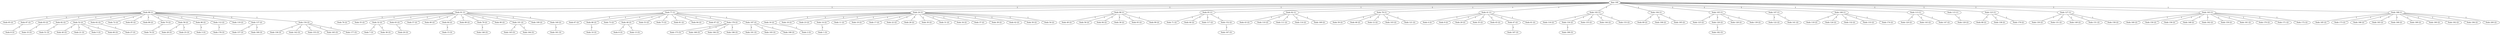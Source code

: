 graph DijkstraBarabasiAlbertInverso_200_100 {
    "100" [label="Raiz 100"];
    "88" [label="Nodo 88 (1)"];
    "91" [label="Nodo 91 (1)"];
    "77" [label="Nodo 77 (1)"];
    "24" [label="Nodo 24 (1)"];
    "98" [label="Nodo 98 (1)"];
    "95" [label="Nodo 95 (1)"];
    "92" [label="Nodo 92 (1)"];
    "78" [label="Nodo 78 (1)"];
    "41" [label="Nodo 41 (1)"];
    "102" [label="Nodo 102 (1)"];
    "104" [label="Nodo 104 (1)"];
    "105" [label="Nodo 105 (1)"];
    "107" [label="Nodo 107 (1)"];
    "108" [label="Nodo 108 (1)"];
    "113" [label="Nodo 113 (1)"];
    "115" [label="Nodo 115 (1)"];
    "123" [label="Nodo 123 (1)"];
    "127" [label="Nodo 127 (1)"];
    "163" [label="Nodo 163 (1)"];
    "188" [label="Nodo 188 (1)"];
    "65" [label="Nodo 65 (2)"];
    "87" [label="Nodo 87 (2)"];
    "83" [label="Nodo 83 (2)"];
    "82" [label="Nodo 82 (2)"];
    "52" [label="Nodo 52 (2)"];
    "62" [label="Nodo 62 (2)"];
    "72" [label="Nodo 72 (2)"];
    "85" [label="Nodo 85 (2)"];
    "86" [label="Nodo 86 (2)"];
    "70" [label="Nodo 70 (2)"];
    "58" [label="Nodo 58 (2)"];
    "96" [label="Nodo 96 (2)"];
    "112" [label="Nodo 112 (2)"];
    "119" [label="Nodo 119 (2)"];
    "137" [label="Nodo 137 (2)"];
    "154" [label="Nodo 154 (2)"];
    "76" [label="Nodo 76 (2)"];
    "55" [label="Nodo 55 (2)"];
    "32" [label="Nodo 32 (2)"];
    "63" [label="Nodo 63 (2)"];
    "57" [label="Nodo 57 (2)"];
    "80" [label="Nodo 80 (2)"];
    "64" [label="Nodo 64 (2)"];
    "89" [label="Nodo 89 (2)"];
    "79" [label="Nodo 79 (2)"];
    "90" [label="Nodo 90 (2)"];
    "101" [label="Nodo 101 (2)"];
    "109" [label="Nodo 109 (2)"];
    "140" [label="Nodo 140 (2)"];
    "67" [label="Nodo 67 (2)"];
    "66" [label="Nodo 66 (2)"];
    "73" [label="Nodo 73 (2)"];
    "48" [label="Nodo 48 (2)"];
    "53" [label="Nodo 53 (2)"];
    "75" [label="Nodo 75 (2)"];
    "81" [label="Nodo 81 (2)"];
    "84" [label="Nodo 84 (2)"];
    "97" [label="Nodo 97 (2)"];
    "178" [label="Nodo 178 (2)"];
    "197" [label="Nodo 197 (2)"];
    "16" [label="Nodo 16 (2)"];
    "18" [label="Nodo 18 (2)"];
    "23" [label="Nodo 23 (2)"];
    "14" [label="Nodo 14 (2)"];
    "11" [label="Nodo 11 (2)"];
    "19" [label="Nodo 19 (2)"];
    "17" [label="Nodo 17 (2)"];
    "22" [label="Nodo 22 (2)"];
    "26" [label="Nodo 26 (2)"];
    "30" [label="Nodo 30 (2)"];
    "31" [label="Nodo 31 (2)"];
    "34" [label="Nodo 34 (2)"];
    "37" [label="Nodo 37 (2)"];
    "39" [label="Nodo 39 (2)"];
    "42" [label="Nodo 42 (2)"];
    "50" [label="Nodo 50 (2)"];
    "54" [label="Nodo 54 (2)"];
    "49" [label="Nodo 49 (2)"];
    "56" [label="Nodo 56 (2)"];
    "94" [label="Nodo 94 (2)"];
    "36" [label="Nodo 36 (2)"];
    "93" [label="Nodo 93 (2)"];
    "99" [label="Nodo 99 (2)"];
    "71" [label="Nodo 71 (2)"];
    "44" [label="Nodo 44 (2)"];
    "117" [label="Nodo 117 (2)"];
    "152" [label="Nodo 152 (2)"];
    "43" [label="Nodo 43 (2)"];
    "110" [label="Nodo 110 (2)"];
    "111" [label="Nodo 111 (2)"];
    "114" [label="Nodo 114 (2)"];
    "169" [label="Nodo 169 (2)"];
    "59" [label="Nodo 59 (2)"];
    "46" [label="Nodo 46 (2)"];
    "12" [label="Nodo 12 (2)"];
    "103" [label="Nodo 103 (2)"];
    "121" [label="Nodo 121 (2)"];
    "4" [label="Nodo 4 (2)"];
    "9" [label="Nodo 9 (2)"];
    "29" [label="Nodo 29 (2)"];
    "35" [label="Nodo 35 (2)"];
    "45" [label="Nodo 45 (2)"];
    "47" [label="Nodo 47 (2)"];
    "61" [label="Nodo 61 (2)"];
    "116" [label="Nodo 116 (2)"];
    "134" [label="Nodo 134 (2)"];
    "135" [label="Nodo 135 (2)"];
    "144" [label="Nodo 144 (2)"];
    "153" [label="Nodo 153 (2)"];
    "69" [label="Nodo 69 (2)"];
    "106" [label="Nodo 106 (2)"];
    "195" [label="Nodo 195 (2)"];
    "125" [label="Nodo 125 (2)"];
    "126" [label="Nodo 126 (2)"];
    "128" [label="Nodo 128 (2)"];
    "139" [label="Nodo 139 (2)"];
    "122" [label="Nodo 122 (2)"];
    "141" [label="Nodo 141 (2)"];
    "118" [label="Nodo 118 (2)"];
    "124" [label="Nodo 124 (2)"];
    "132" [label="Nodo 132 (2)"];
    "133" [label="Nodo 133 (2)"];
    "174" [label="Nodo 174 (2)"];
    "120" [label="Nodo 120 (2)"];
    "143" [label="Nodo 143 (2)"];
    "147" [label="Nodo 147 (2)"];
    "129" [label="Nodo 129 (2)"];
    "68" [label="Nodo 68 (2)"];
    "138" [label="Nodo 138 (2)"];
    "179" [label="Nodo 179 (2)"];
    "130" [label="Nodo 130 (2)"];
    "131" [label="Nodo 131 (2)"];
    "149" [label="Nodo 149 (2)"];
    "151" [label="Nodo 151 (2)"];
    "158" [label="Nodo 158 (2)"];
    "160" [label="Nodo 160 (2)"];
    "150" [label="Nodo 150 (2)"];
    "156" [label="Nodo 156 (2)"];
    "148" [label="Nodo 148 (2)"];
    "162" [label="Nodo 162 (2)"];
    "159" [label="Nodo 159 (2)"];
    "161" [label="Nodo 161 (2)"];
    "170" [label="Nodo 170 (2)"];
    "171" [label="Nodo 171 (2)"];
    "172" [label="Nodo 172 (2)"];
    "185" [label="Nodo 185 (2)"];
    "173" [label="Nodo 173 (2)"];
    "186" [label="Nodo 186 (2)"];
    "183" [label="Nodo 183 (2)"];
    "166" [label="Nodo 166 (2)"];
    "189" [label="Nodo 189 (2)"];
    "190" [label="Nodo 190 (2)"];
    "192" [label="Nodo 192 (2)"];
    "194" [label="Nodo 194 (2)"];
    "200" [label="Nodo 200 (2)"];
    "8" [label="Nodo 8 (3)"];
    "33" [label="Nodo 33 (3)"];
    "51" [label="Nodo 51 (3)"];
    "40" [label="Nodo 40 (3)"];
    "21" [label="Nodo 21 (3)"];
    "5" [label="Nodo 5 (3)"];
    "60" [label="Nodo 60 (3)"];
    "27" [label="Nodo 27 (3)"];
    "74" [label="Nodo 74 (3)"];
    "28" [label="Nodo 28 (3)"];
    "25" [label="Nodo 25 (3)"];
    "3" [label="Nodo 3 (3)"];
    "176" [label="Nodo 176 (3)"];
    "157" [label="Nodo 157 (3)"];
    "180" [label="Nodo 180 (3)"];
    "136" [label="Nodo 136 (3)"];
    "142" [label="Nodo 142 (3)"];
    "155" [label="Nodo 155 (3)"];
    "165" [label="Nodo 165 (3)"];
    "177" [label="Nodo 177 (3)"];
    "7" [label="Nodo 7 (3)"];
    "38" [label="Nodo 38 (3)"];
    "20" [label="Nodo 20 (3)"];
    "15" [label="Nodo 15 (3)"];
    "146" [label="Nodo 146 (3)"];
    "145" [label="Nodo 145 (3)"];
    "164" [label="Nodo 164 (3)"];
    "181" [label="Nodo 181 (3)"];
    "10" [label="Nodo 10 (3)"];
    "6" [label="Nodo 6 (3)"];
    "13" [label="Nodo 13 (3)"];
    "175" [label="Nodo 175 (3)"];
    "168" [label="Nodo 168 (3)"];
    "184" [label="Nodo 184 (3)"];
    "196" [label="Nodo 196 (3)"];
    "191" [label="Nodo 191 (3)"];
    "193" [label="Nodo 193 (3)"];
    "199" [label="Nodo 199 (3)"];
    "2" [label="Nodo 2 (3)"];
    "1" [label="Nodo 1 (3)"];
    "167" [label="Nodo 167 (3)"];
    "187" [label="Nodo 187 (3)"];
    "198" [label="Nodo 198 (3)"];
    "182" [label="Nodo 182 (3)"];
    "100" -- "88" [label="1"];
    "100" -- "91" [label="1"];
    "100" -- "77" [label="1"];
    "100" -- "24" [label="1"];
    "100" -- "98" [label="1"];
    "100" -- "95" [label="1"];
    "100" -- "92" [label="1"];
    "100" -- "78" [label="1"];
    "100" -- "41" [label="1"];
    "100" -- "102" [label="1"];
    "100" -- "104" [label="1"];
    "100" -- "105" [label="1"];
    "100" -- "107" [label="1"];
    "100" -- "108" [label="1"];
    "100" -- "113" [label="1"];
    "100" -- "115" [label="1"];
    "100" -- "123" [label="1"];
    "100" -- "127" [label="1"];
    "100" -- "163" [label="1"];
    "100" -- "188" [label="1"];
    "88" -- "65" [label="1"];
    "88" -- "87" [label="1"];
    "88" -- "83" [label="1"];
    "88" -- "82" [label="1"];
    "88" -- "52" [label="1"];
    "88" -- "62" [label="1"];
    "88" -- "72" [label="1"];
    "88" -- "85" [label="1"];
    "88" -- "86" [label="1"];
    "88" -- "70" [label="1"];
    "88" -- "58" [label="1"];
    "88" -- "96" [label="1"];
    "88" -- "112" [label="1"];
    "88" -- "119" [label="1"];
    "88" -- "137" [label="1"];
    "88" -- "154" [label="1"];
    "91" -- "76" [label="1"];
    "91" -- "55" [label="1"];
    "91" -- "32" [label="1"];
    "91" -- "63" [label="1"];
    "91" -- "57" [label="1"];
    "91" -- "80" [label="1"];
    "91" -- "64" [label="1"];
    "91" -- "89" [label="1"];
    "91" -- "79" [label="1"];
    "91" -- "90" [label="1"];
    "91" -- "101" [label="1"];
    "91" -- "109" [label="1"];
    "91" -- "140" [label="1"];
    "77" -- "67" [label="1"];
    "77" -- "66" [label="1"];
    "77" -- "73" [label="1"];
    "77" -- "48" [label="1"];
    "77" -- "53" [label="1"];
    "77" -- "75" [label="1"];
    "77" -- "81" [label="1"];
    "77" -- "84" [label="1"];
    "77" -- "97" [label="1"];
    "77" -- "178" [label="1"];
    "77" -- "197" [label="1"];
    "24" -- "16" [label="1"];
    "24" -- "18" [label="1"];
    "24" -- "23" [label="1"];
    "24" -- "14" [label="1"];
    "24" -- "11" [label="1"];
    "24" -- "19" [label="1"];
    "24" -- "17" [label="1"];
    "24" -- "22" [label="1"];
    "24" -- "26" [label="1"];
    "24" -- "30" [label="1"];
    "24" -- "31" [label="1"];
    "24" -- "34" [label="1"];
    "24" -- "37" [label="1"];
    "24" -- "39" [label="1"];
    "24" -- "42" [label="1"];
    "24" -- "50" [label="1"];
    "24" -- "54" [label="1"];
    "98" -- "49" [label="1"];
    "98" -- "56" [label="1"];
    "98" -- "94" [label="1"];
    "98" -- "36" [label="1"];
    "98" -- "93" [label="1"];
    "98" -- "99" [label="1"];
    "95" -- "71" [label="1"];
    "95" -- "44" [label="1"];
    "95" -- "117" [label="1"];
    "95" -- "152" [label="1"];
    "92" -- "43" [label="1"];
    "92" -- "110" [label="1"];
    "92" -- "111" [label="1"];
    "92" -- "114" [label="1"];
    "92" -- "169" [label="1"];
    "78" -- "59" [label="1"];
    "78" -- "46" [label="1"];
    "78" -- "12" [label="1"];
    "78" -- "103" [label="1"];
    "78" -- "121" [label="1"];
    "41" -- "4" [label="1"];
    "41" -- "9" [label="1"];
    "41" -- "29" [label="1"];
    "41" -- "35" [label="1"];
    "41" -- "45" [label="1"];
    "41" -- "47" [label="1"];
    "41" -- "61" [label="1"];
    "102" -- "116" [label="1"];
    "102" -- "134" [label="1"];
    "102" -- "135" [label="1"];
    "102" -- "144" [label="1"];
    "102" -- "153" [label="1"];
    "104" -- "69" [label="1"];
    "104" -- "106" [label="1"];
    "104" -- "195" [label="1"];
    "105" -- "125" [label="1"];
    "105" -- "126" [label="1"];
    "105" -- "128" [label="1"];
    "105" -- "139" [label="1"];
    "107" -- "122" [label="1"];
    "107" -- "141" [label="1"];
    "108" -- "118" [label="1"];
    "108" -- "124" [label="1"];
    "108" -- "132" [label="1"];
    "108" -- "133" [label="1"];
    "108" -- "174" [label="1"];
    "113" -- "120" [label="1"];
    "113" -- "143" [label="1"];
    "113" -- "147" [label="1"];
    "115" -- "129" [label="1"];
    "123" -- "68" [label="1"];
    "123" -- "138" [label="1"];
    "123" -- "179" [label="1"];
    "127" -- "130" [label="1"];
    "127" -- "131" [label="1"];
    "127" -- "149" [label="1"];
    "127" -- "151" [label="1"];
    "127" -- "158" [label="1"];
    "163" -- "160" [label="1"];
    "163" -- "150" [label="1"];
    "163" -- "156" [label="1"];
    "163" -- "148" [label="1"];
    "163" -- "162" [label="1"];
    "163" -- "159" [label="1"];
    "163" -- "161" [label="1"];
    "163" -- "170" [label="1"];
    "163" -- "171" [label="1"];
    "163" -- "172" [label="1"];
    "188" -- "185" [label="1"];
    "188" -- "173" [label="1"];
    "188" -- "186" [label="1"];
    "188" -- "183" [label="1"];
    "188" -- "166" [label="1"];
    "188" -- "189" [label="1"];
    "188" -- "190" [label="1"];
    "188" -- "192" [label="1"];
    "188" -- "194" [label="1"];
    "188" -- "200" [label="1"];
    "87" -- "8" [label="1"];
    "83" -- "33" [label="1"];
    "82" -- "51" [label="1"];
    "52" -- "40" [label="1"];
    "52" -- "21" [label="1"];
    "52" -- "5" [label="1"];
    "52" -- "60" [label="1"];
    "62" -- "27" [label="1"];
    "70" -- "74" [label="1"];
    "58" -- "28" [label="1"];
    "58" -- "25" [label="1"];
    "96" -- "3" [label="1"];
    "112" -- "176" [label="1"];
    "137" -- "157" [label="1"];
    "137" -- "180" [label="1"];
    "154" -- "136" [label="1"];
    "154" -- "142" [label="1"];
    "154" -- "155" [label="1"];
    "154" -- "165" [label="1"];
    "154" -- "177" [label="1"];
    "32" -- "7" [label="1"];
    "32" -- "38" [label="1"];
    "63" -- "20" [label="1"];
    "64" -- "15" [label="1"];
    "79" -- "146" [label="1"];
    "101" -- "145" [label="1"];
    "101" -- "164" [label="1"];
    "140" -- "181" [label="1"];
    "66" -- "10" [label="1"];
    "48" -- "6" [label="1"];
    "48" -- "13" [label="1"];
    "178" -- "175" [label="1"];
    "178" -- "168" [label="1"];
    "178" -- "184" [label="1"];
    "178" -- "196" [label="1"];
    "197" -- "191" [label="1"];
    "197" -- "193" [label="1"];
    "197" -- "199" [label="1"];
    "16" -- "2" [label="1"];
    "14" -- "1" [label="1"];
    "152" -- "167" [label="1"];
    "47" -- "187" [label="1"];
    "134" -- "198" [label="1"];
    "126" -- "182" [label="1"];
}
